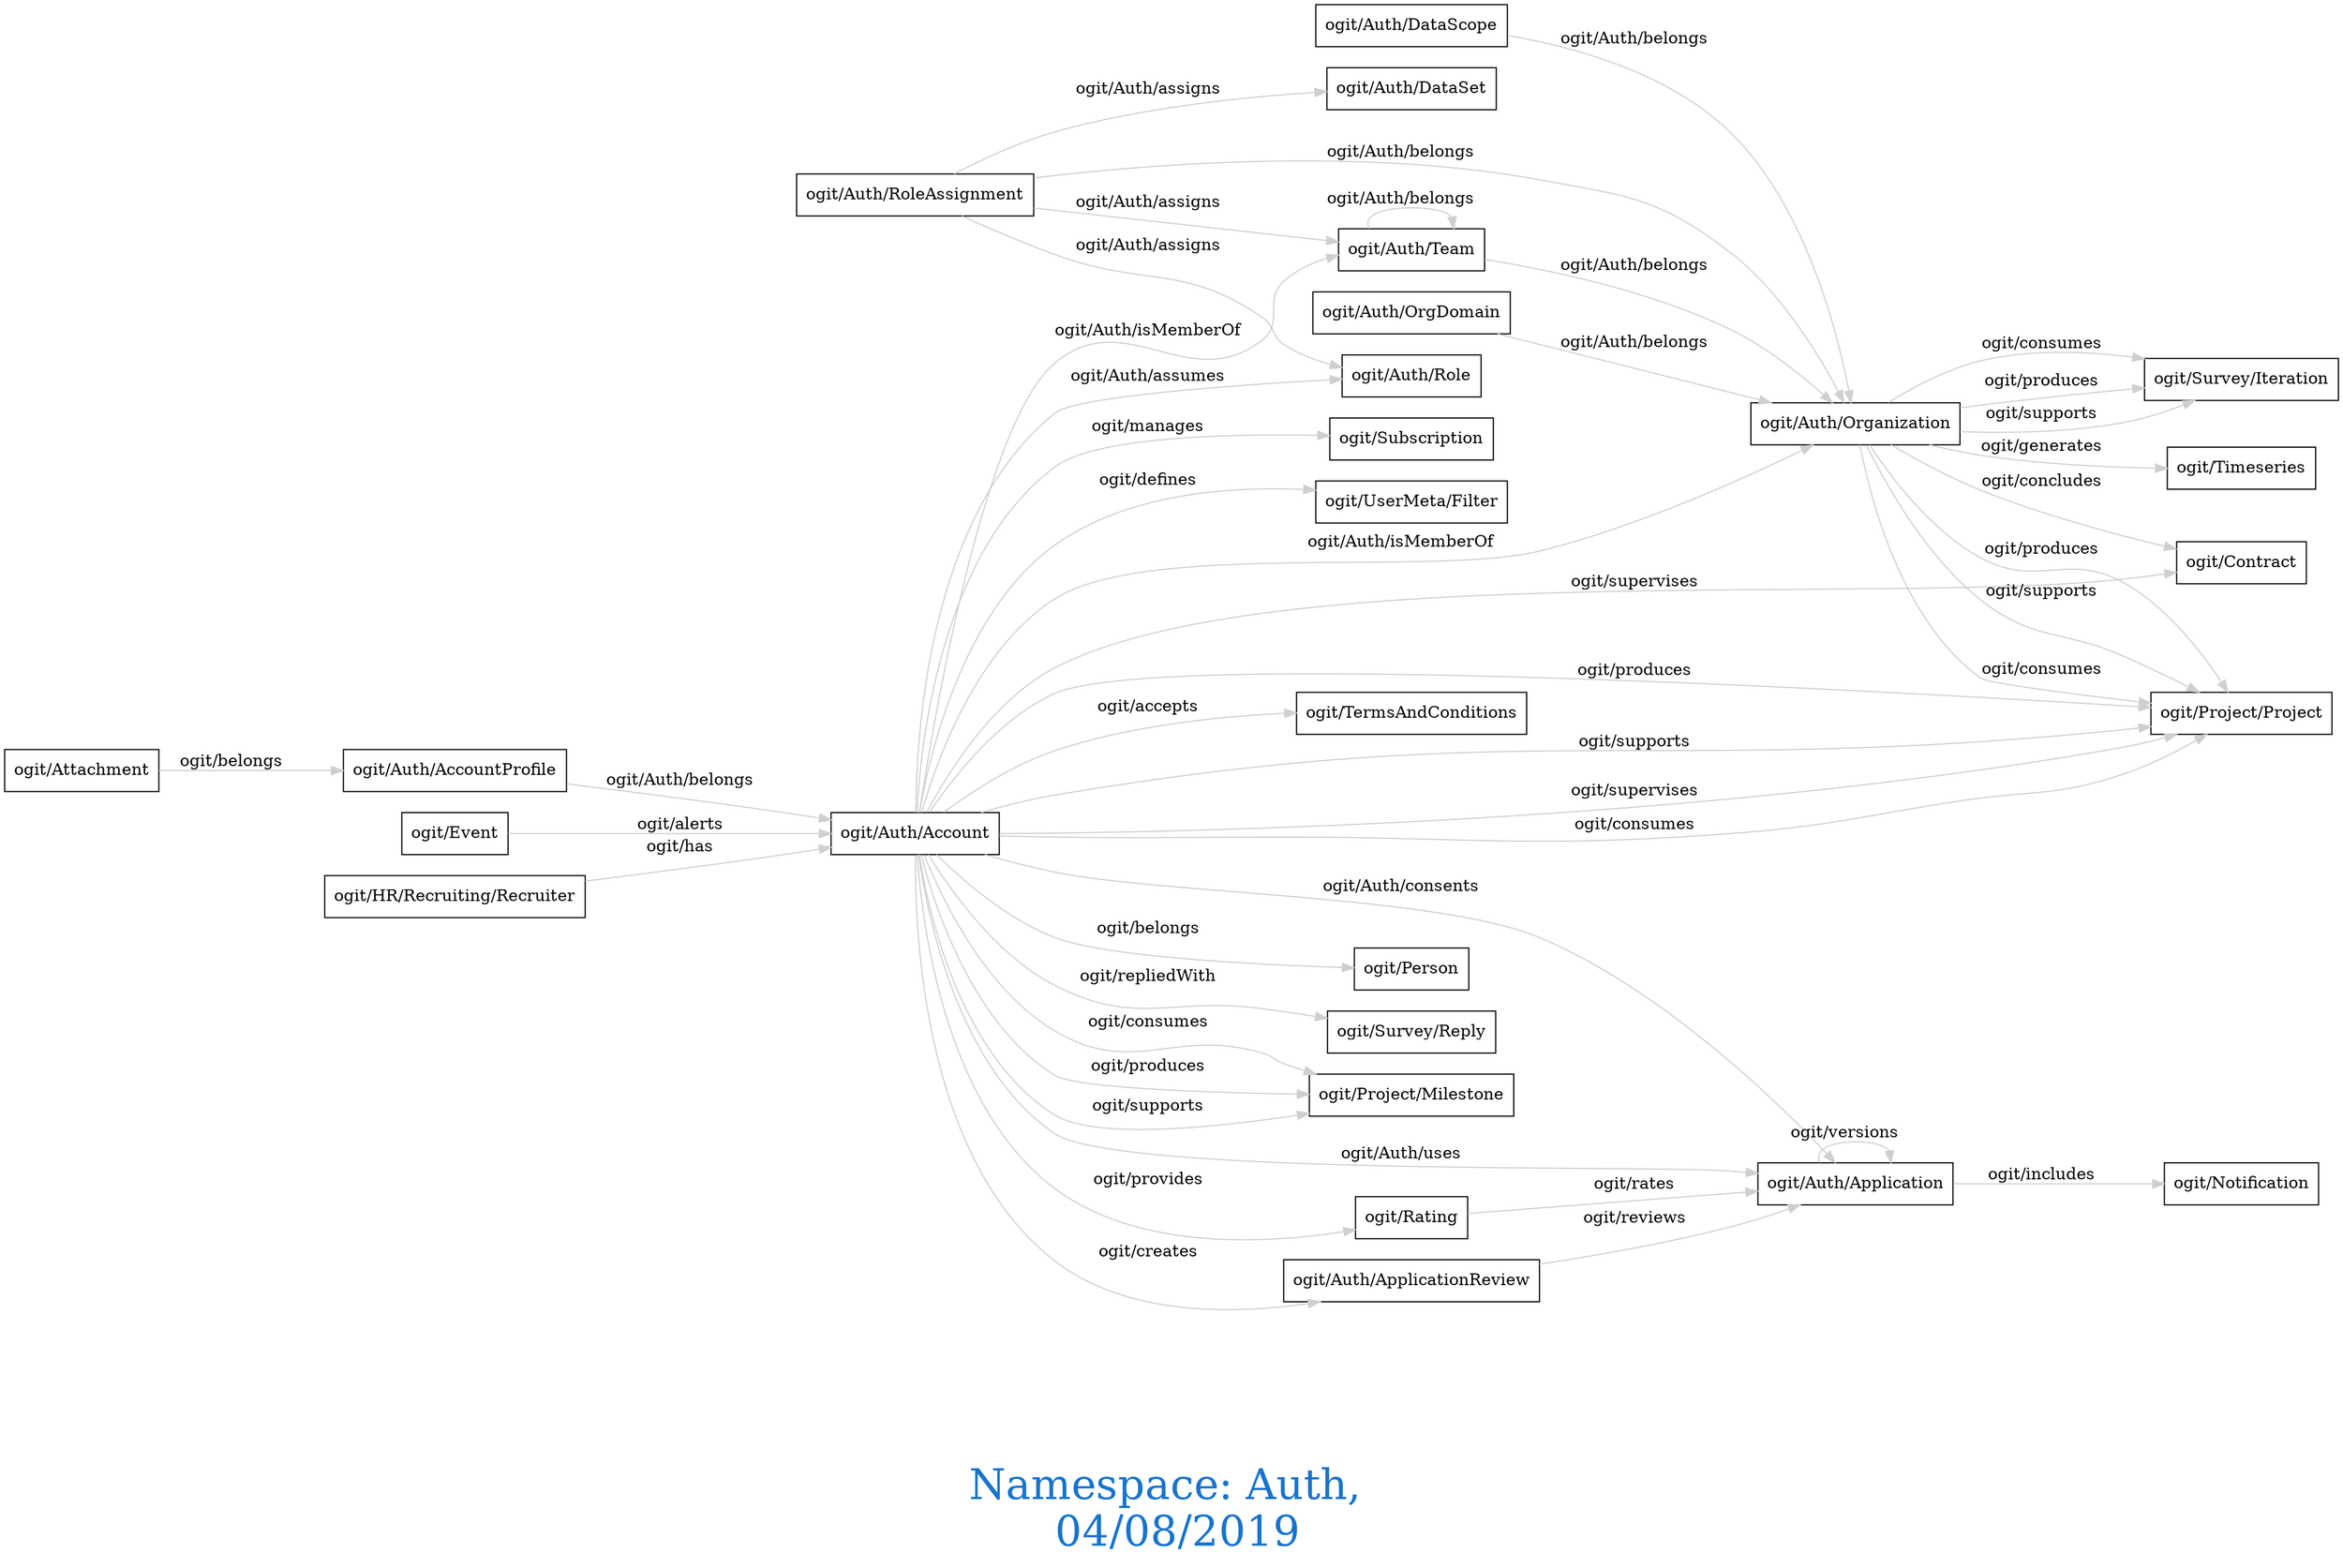digraph OGIT_ontology {
 graph [ rankdir= LR,fontsize = 36,
fontcolor= dodgerblue3,label = "\n\n\nNamespace: Auth, \n 04/08/2019"];
node[shape=polygon];
edge [  color="gray81"];

   "ogit/Auth/Account" -> "ogit/Subscription" [label="ogit/manages    "];
   "ogit/Auth/Account" -> "ogit/UserMeta/Filter" [label="ogit/defines    "];
   "ogit/Auth/AccountProfile" -> "ogit/Auth/Account" [label="ogit/Auth/belongs    "];
   "ogit/Auth/DataScope" -> "ogit/Auth/Organization" [label="ogit/Auth/belongs    "];
   "ogit/Auth/OrgDomain" -> "ogit/Auth/Organization" [label="ogit/Auth/belongs    "];
   "ogit/Auth/RoleAssignment" -> "ogit/Auth/Organization" [label="ogit/Auth/belongs    "];
   "ogit/Auth/Team" -> "ogit/Auth/Team" [label="ogit/Auth/belongs    "];
   "ogit/Auth/Team" -> "ogit/Auth/Organization" [label="ogit/Auth/belongs    "];
   "ogit/Auth/Organization" -> "ogit/Contract" [label="ogit/concludes    "];
   "ogit/Auth/Account" -> "ogit/Project/Milestone" [label="ogit/supports    "];
   "ogit/Auth/Account" -> "ogit/Project/Project" [label="ogit/supports    "];
   "ogit/Auth/Organization" -> "ogit/Project/Project" [label="ogit/supports    "];
   "ogit/Auth/Organization" -> "ogit/Survey/Iteration" [label="ogit/supports    "];
   "ogit/Auth/Account" -> "ogit/Project/Project" [label="ogit/supervises    "];
   "ogit/Auth/Account" -> "ogit/Contract" [label="ogit/supervises    "];
   "ogit/Auth/Organization" -> "ogit/Timeseries" [label="ogit/generates    "];
   "ogit/Auth/Account" -> "ogit/Project/Milestone" [label="ogit/consumes    "];
   "ogit/Auth/Account" -> "ogit/Project/Project" [label="ogit/consumes    "];
   "ogit/Auth/Organization" -> "ogit/Project/Project" [label="ogit/consumes    "];
   "ogit/Auth/Organization" -> "ogit/Survey/Iteration" [label="ogit/consumes    "];
   "ogit/Auth/Application" -> "ogit/Notification" [label="ogit/includes    "];
   "ogit/Auth/Account" -> "ogit/Auth/Role" [label="ogit/Auth/assumes    "];
   "ogit/Auth/Account" -> "ogit/TermsAndConditions" [label="ogit/accepts    "];
   "ogit/Auth/Account" -> "ogit/Auth/ApplicationReview" [label="ogit/creates    "];
   "ogit/Auth/Account" -> "ogit/Auth/Application" [label="ogit/Auth/consents    "];
   "ogit/Auth/RoleAssignment" -> "ogit/Auth/Role" [label="ogit/Auth/assigns    "];
   "ogit/Auth/RoleAssignment" -> "ogit/Auth/Team" [label="ogit/Auth/assigns    "];
   "ogit/Auth/RoleAssignment" -> "ogit/Auth/DataSet" [label="ogit/Auth/assigns    "];
   "ogit/Rating" -> "ogit/Auth/Application" [label="ogit/rates    "];
   "ogit/Event" -> "ogit/Auth/Account" [label="ogit/alerts    "];
   "ogit/Auth/Application" -> "ogit/Auth/Application" [label="ogit/versions    "];
   "ogit/Auth/ApplicationReview" -> "ogit/Auth/Application" [label="ogit/reviews    "];
   "ogit/Auth/Account" -> "ogit/Rating" [label="ogit/provides    "];
   "ogit/Auth/Account" -> "ogit/Project/Milestone" [label="ogit/produces    "];
   "ogit/Auth/Account" -> "ogit/Project/Project" [label="ogit/produces    "];
   "ogit/Auth/Organization" -> "ogit/Project/Project" [label="ogit/produces    "];
   "ogit/Auth/Organization" -> "ogit/Survey/Iteration" [label="ogit/produces    "];
   "ogit/Auth/Account" -> "ogit/Person" [label="ogit/belongs    "];
   "ogit/Attachment" -> "ogit/Auth/AccountProfile" [label="ogit/belongs    "];
   "ogit/Auth/Account" -> "ogit/Auth/Organization" [label="ogit/Auth/isMemberOf    "];
   "ogit/Auth/Account" -> "ogit/Auth/Team" [label="ogit/Auth/isMemberOf    "];
   "ogit/Auth/Account" -> "ogit/Auth/Application" [label="ogit/Auth/uses    "];
   "ogit/Auth/Account" -> "ogit/Survey/Reply" [label="ogit/repliedWith    "];
   "ogit/HR/Recruiting/Recruiter" -> "ogit/Auth/Account" [label="ogit/has    "];
}
